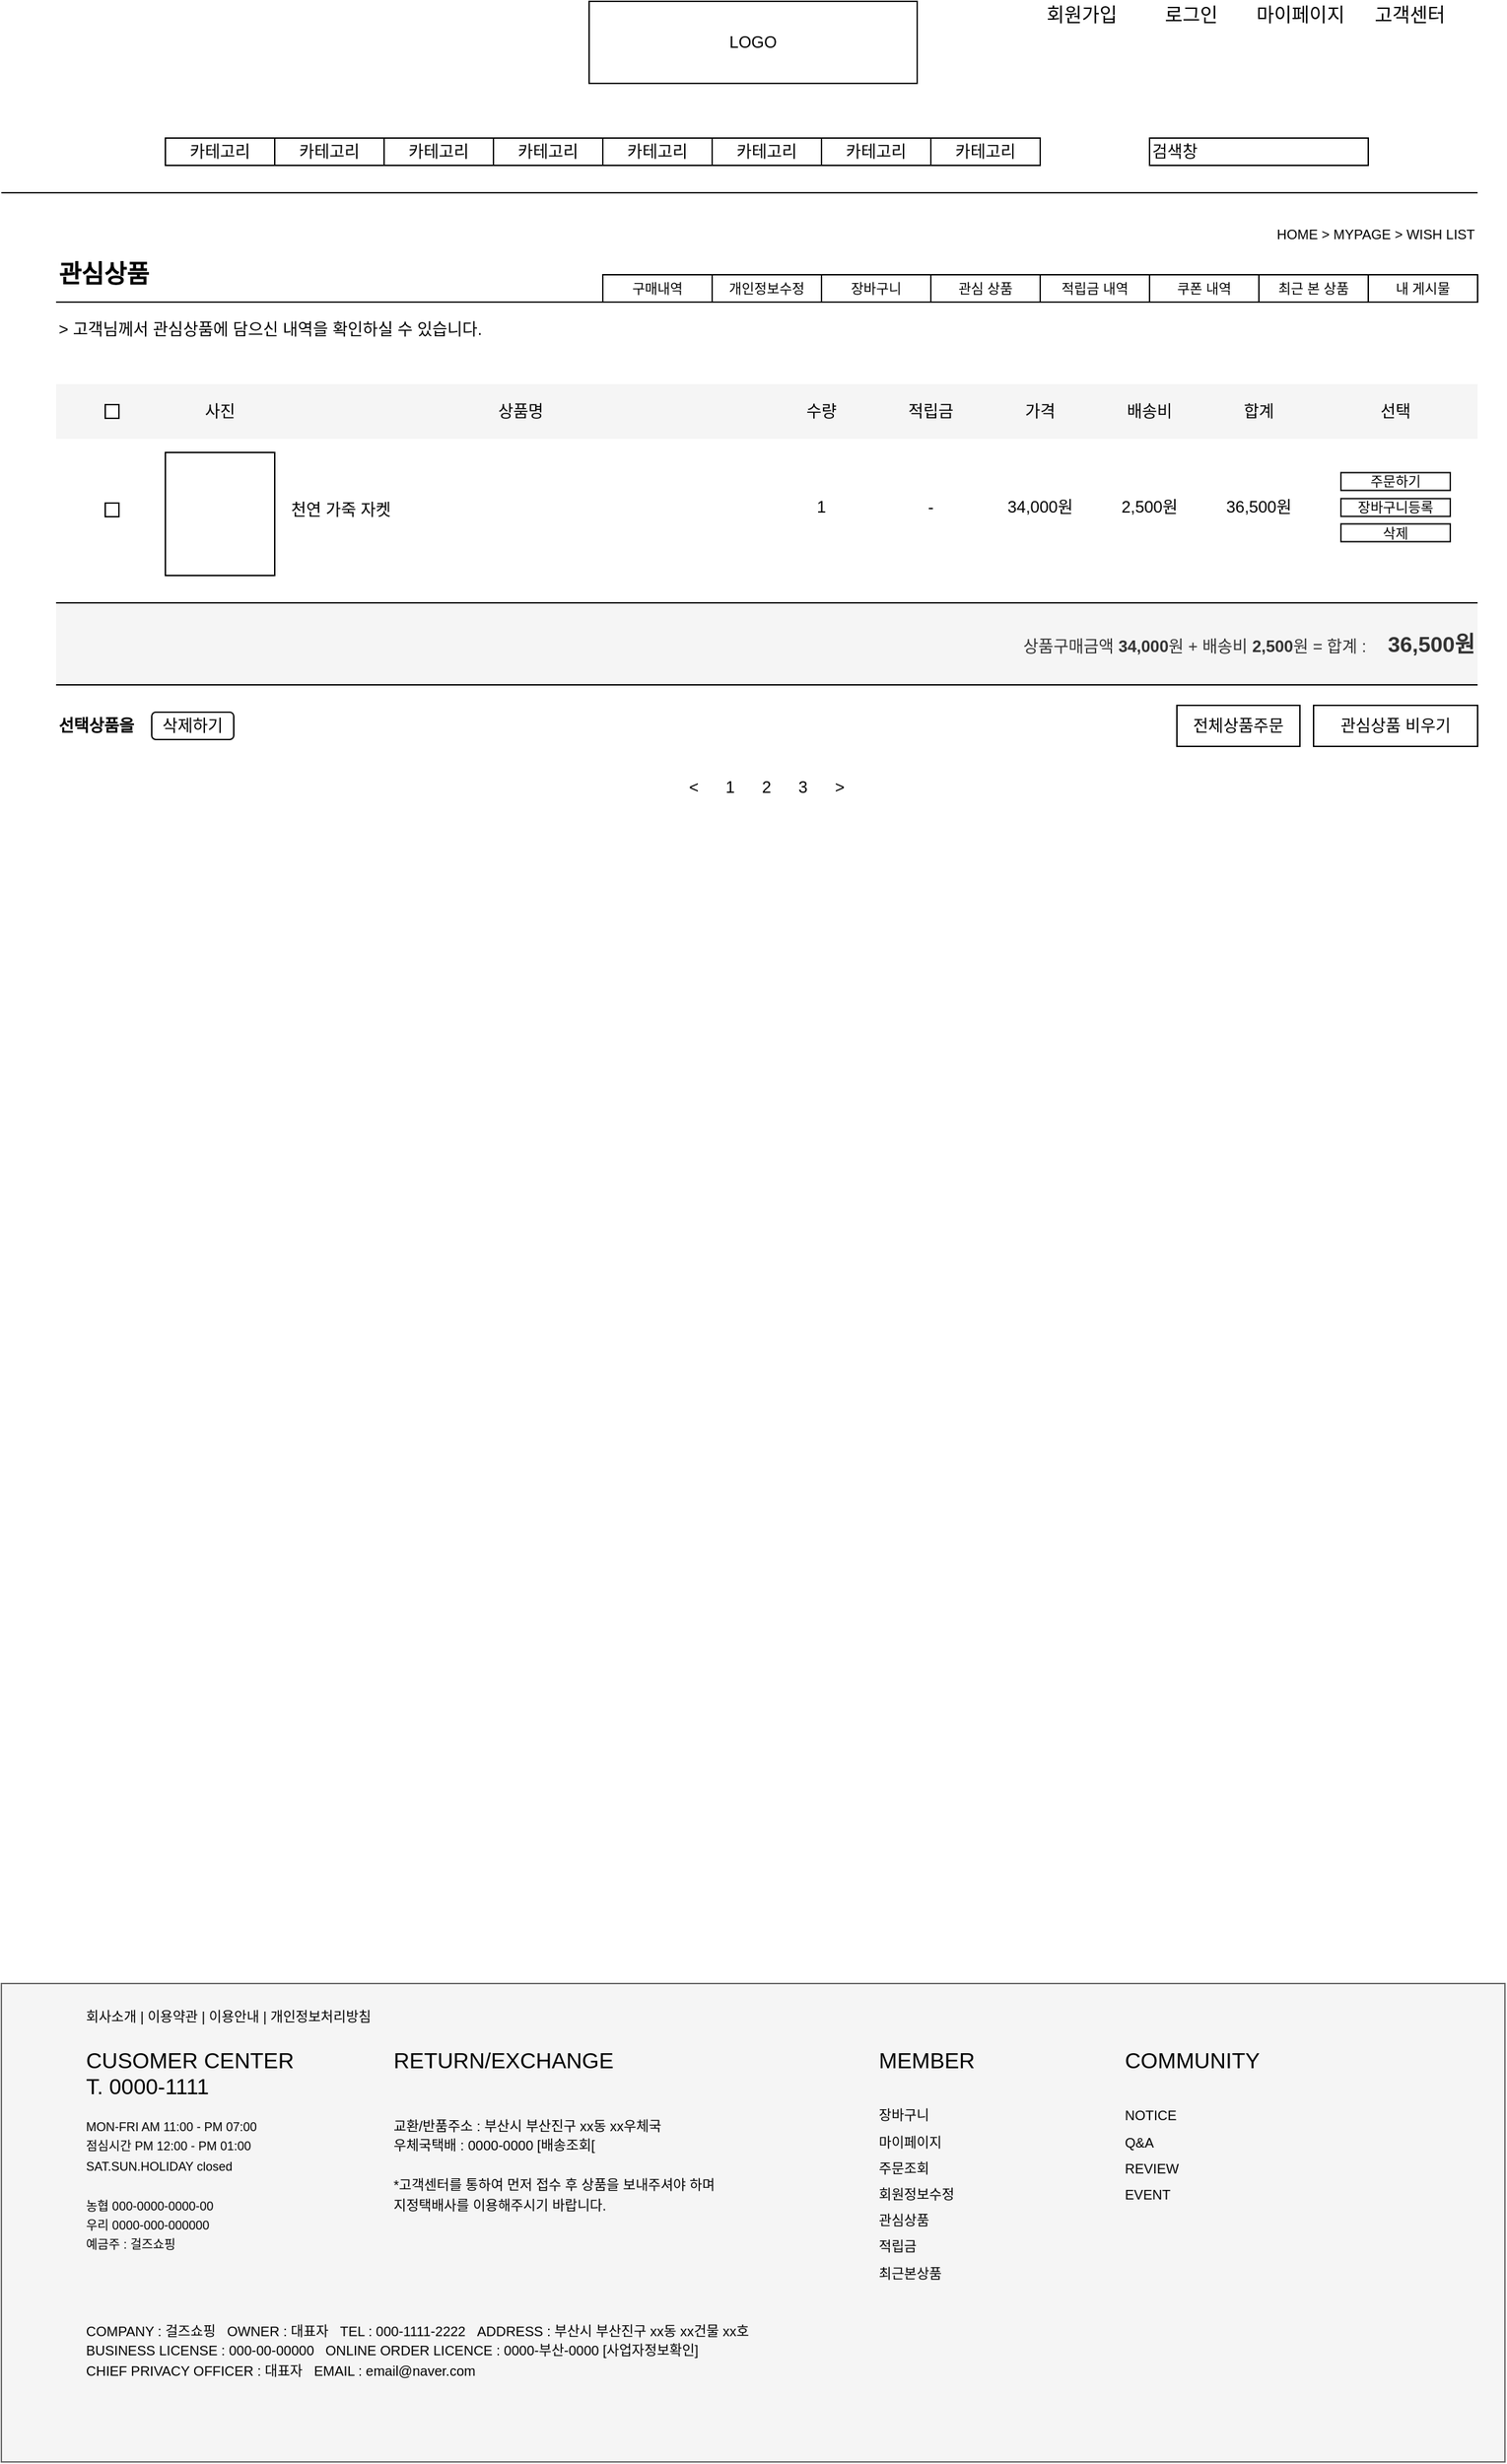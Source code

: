 <mxfile version="20.8.20" type="device"><diagram name="Page-1" id="03018318-947c-dd8e-b7a3-06fadd420f32"><mxGraphModel dx="1195" dy="616" grid="1" gridSize="10" guides="1" tooltips="1" connect="1" arrows="1" fold="1" page="1" pageScale="1" pageWidth="1100" pageHeight="850" background="none" math="0" shadow="0"><root><mxCell id="0"/><mxCell id="1" parent="0"/><mxCell id="1_D58szgOboF152KA7kx-70" value="상품구매금액 &lt;b&gt;34,000&lt;/b&gt;원 + 배송비 &lt;b&gt;2,500&lt;/b&gt;원 = 합계 : &lt;span style=&quot;white-space: pre;&quot;&gt;&#9;&lt;/span&gt;&lt;b&gt;&lt;font style=&quot;font-size: 16px;&quot;&gt;36,500원&lt;/font&gt;&lt;/b&gt;" style="rounded=0;whiteSpace=wrap;html=1;shadow=0;glass=0;sketch=0;fontSize=12;fillColor=#f5f5f5;strokeColor=none;fontColor=#333333;align=right;" vertex="1" parent="1"><mxGeometry x="40" y="480" width="1040" height="60" as="geometry"/></mxCell><mxCell id="1_D58szgOboF152KA7kx-69" value="선택상품을" style="rounded=0;whiteSpace=wrap;html=1;shadow=0;glass=0;sketch=0;fontSize=12;fillColor=none;strokeColor=none;fontStyle=1;align=left;" vertex="1" parent="1"><mxGeometry x="40" y="550" width="470" height="40" as="geometry"/></mxCell><mxCell id="677b7b8949515195-4" value="회원가입" style="text;html=1;points=[];align=center;verticalAlign=top;spacingTop=-4;fontSize=14;fontFamily=Verdana" parent="1" vertex="1"><mxGeometry x="760" y="40" width="60" height="20" as="geometry"/></mxCell><mxCell id="677b7b8949515195-5" value="로그인" style="text;html=1;points=[];align=center;verticalAlign=top;spacingTop=-4;fontSize=14;fontFamily=Verdana" parent="1" vertex="1"><mxGeometry x="840" y="40" width="60" height="20" as="geometry"/></mxCell><mxCell id="677b7b8949515195-6" value="마이페이지" style="text;html=1;points=[];align=center;verticalAlign=top;spacingTop=-4;fontSize=14;fontFamily=Verdana" parent="1" vertex="1"><mxGeometry x="920" y="40" width="60" height="20" as="geometry"/></mxCell><mxCell id="677b7b8949515195-7" value="고객센터" style="text;html=1;points=[];align=center;verticalAlign=top;spacingTop=-4;fontSize=14;fontFamily=Verdana" parent="1" vertex="1"><mxGeometry x="1000" y="40" width="60" height="20" as="geometry"/></mxCell><mxCell id="tAWyXZQAekTBP1LmAkg3-1" value="LOGO" style="rounded=0;whiteSpace=wrap;html=1;" parent="1" vertex="1"><mxGeometry x="430" y="40" width="240" height="60" as="geometry"/></mxCell><mxCell id="tAWyXZQAekTBP1LmAkg3-4" value="카테고리" style="rounded=0;whiteSpace=wrap;html=1;fillColor=none;" parent="1" vertex="1"><mxGeometry x="120" y="140" width="80" height="20" as="geometry"/></mxCell><mxCell id="tAWyXZQAekTBP1LmAkg3-5" value="카테고리" style="rounded=0;whiteSpace=wrap;html=1;fillColor=none;" parent="1" vertex="1"><mxGeometry x="200" y="140" width="80" height="20" as="geometry"/></mxCell><mxCell id="tAWyXZQAekTBP1LmAkg3-7" value="카테고리" style="rounded=0;whiteSpace=wrap;html=1;fillColor=none;" parent="1" vertex="1"><mxGeometry x="360" y="140" width="80" height="20" as="geometry"/></mxCell><mxCell id="tAWyXZQAekTBP1LmAkg3-8" value="카테고리" style="rounded=0;whiteSpace=wrap;html=1;fillColor=none;" parent="1" vertex="1"><mxGeometry x="280" y="140" width="80" height="20" as="geometry"/></mxCell><mxCell id="tAWyXZQAekTBP1LmAkg3-9" value="카테고리" style="rounded=0;whiteSpace=wrap;html=1;fillColor=none;" parent="1" vertex="1"><mxGeometry x="680" y="140" width="80" height="20" as="geometry"/></mxCell><mxCell id="tAWyXZQAekTBP1LmAkg3-10" value="카테고리" style="rounded=0;whiteSpace=wrap;html=1;fillColor=none;" parent="1" vertex="1"><mxGeometry x="600" y="140" width="80" height="20" as="geometry"/></mxCell><mxCell id="tAWyXZQAekTBP1LmAkg3-11" value="카테고리" style="rounded=0;whiteSpace=wrap;html=1;fillColor=none;" parent="1" vertex="1"><mxGeometry x="520" y="140" width="80" height="20" as="geometry"/></mxCell><mxCell id="tAWyXZQAekTBP1LmAkg3-12" value="카테고리" style="rounded=0;whiteSpace=wrap;html=1;fillColor=none;" parent="1" vertex="1"><mxGeometry x="440" y="140" width="80" height="20" as="geometry"/></mxCell><mxCell id="tAWyXZQAekTBP1LmAkg3-13" value="검색창" style="rounded=0;whiteSpace=wrap;html=1;fillColor=none;align=left;" parent="1" vertex="1"><mxGeometry x="840" y="140" width="160" height="20" as="geometry"/></mxCell><mxCell id="tAWyXZQAekTBP1LmAkg3-43" value="" style="endArrow=none;html=1;rounded=0;" parent="1" edge="1"><mxGeometry width="50" height="50" relative="1" as="geometry"><mxPoint y="180" as="sourcePoint"/><mxPoint x="1080" y="180" as="targetPoint"/></mxGeometry></mxCell><mxCell id="YVRWN7XT4B0xnGiOb3B0-42" value="" style="rounded=0;whiteSpace=wrap;html=1;strokeColor=#666666;fillColor=#f5f5f5;fontColor=#333333;" parent="1" vertex="1"><mxGeometry y="1490" width="1100" height="350" as="geometry"/></mxCell><mxCell id="YVRWN7XT4B0xnGiOb3B0-43" value="&lt;font style=&quot;font-size: 9px;&quot;&gt;MON-FRI AM 11:00 - PM 07:00&lt;br style=&quot;font-size: 9px;&quot;&gt;점심시간 PM 12:00 - PM 01:00&lt;br style=&quot;font-size: 9px;&quot;&gt;SAT.SUN.HOLIDAY closed&lt;br style=&quot;font-size: 9px;&quot;&gt;&lt;br style=&quot;font-size: 9px;&quot;&gt;농협 000-0000-0000-00&lt;br style=&quot;font-size: 9px;&quot;&gt;우리 0000-000-000000&lt;br style=&quot;font-size: 9px;&quot;&gt;예금주 : 걸즈쇼핑&lt;/font&gt;" style="rounded=0;whiteSpace=wrap;html=1;strokeColor=none;fillColor=none;align=left;verticalAlign=top;" parent="1" vertex="1"><mxGeometry x="60" y="1580" width="190" height="140" as="geometry"/></mxCell><mxCell id="YVRWN7XT4B0xnGiOb3B0-44" value="&lt;span style=&quot;font-size: 10px;&quot;&gt;교환/반품주소 : 부산시 부산진구 xx동 xx우체국&lt;br&gt;우체국택배 : 0000-0000 [배송조회[&lt;br&gt;&lt;br&gt;*고객센터를 통하여 먼저 접수 후 상품을 보내주셔야 하며&lt;br&gt;지정택배사를 이용해주시기 바랍니다.&lt;br style=&quot;&quot;&gt;&lt;/span&gt;" style="rounded=0;whiteSpace=wrap;html=1;strokeColor=none;fillColor=none;align=left;verticalAlign=top;" parent="1" vertex="1"><mxGeometry x="285" y="1580" width="335" height="120" as="geometry"/></mxCell><mxCell id="YVRWN7XT4B0xnGiOb3B0-45" value="CUSOMER CENTER&lt;br style=&quot;border-color: var(--border-color); font-size: 16px;&quot;&gt;&lt;span style=&quot;font-size: 16px;&quot;&gt;T. 0000-1111&lt;/span&gt;" style="rounded=0;whiteSpace=wrap;html=1;fontSize=16;fillColor=none;strokeColor=none;align=left;verticalAlign=top;" parent="1" vertex="1"><mxGeometry x="60" y="1530" width="200" height="50" as="geometry"/></mxCell><mxCell id="YVRWN7XT4B0xnGiOb3B0-46" value="RETURN/EXCHANGE" style="rounded=0;whiteSpace=wrap;html=1;fontSize=16;fillColor=none;strokeColor=none;align=left;verticalAlign=top;" parent="1" vertex="1"><mxGeometry x="285" y="1530" width="200" height="50" as="geometry"/></mxCell><mxCell id="YVRWN7XT4B0xnGiOb3B0-48" value="MEMBER&lt;br&gt;&lt;br&gt;&lt;font style=&quot;font-size: 10px;&quot;&gt;장바구니&lt;br&gt;마이페이지&lt;br&gt;주문조회&lt;br&gt;회원정보수정&lt;br&gt;관심상품&lt;br&gt;적립금&lt;br&gt;최근본상품&lt;/font&gt;" style="rounded=0;whiteSpace=wrap;html=1;fontSize=16;fillColor=none;strokeColor=none;align=left;verticalAlign=top;" parent="1" vertex="1"><mxGeometry x="640" y="1530" width="200" height="50" as="geometry"/></mxCell><mxCell id="YVRWN7XT4B0xnGiOb3B0-49" value="COMMUNITY&lt;br&gt;&lt;br&gt;&lt;font style=&quot;font-size: 10px;&quot;&gt;NOTICE&lt;br&gt;Q&amp;amp;A&lt;br&gt;REVIEW&lt;br&gt;EVENT&lt;/font&gt;" style="rounded=0;whiteSpace=wrap;html=1;fontSize=16;fillColor=none;strokeColor=none;align=left;verticalAlign=top;" parent="1" vertex="1"><mxGeometry x="820" y="1530" width="200" height="50" as="geometry"/></mxCell><mxCell id="YVRWN7XT4B0xnGiOb3B0-50" value="&lt;span style=&quot;font-size: 10px;&quot;&gt;COMPANY : 걸즈쇼핑&amp;nbsp; &amp;nbsp;OWNER : 대표자&amp;nbsp; &amp;nbsp;TEL : 000-1111-2222&amp;nbsp; &amp;nbsp;ADDRESS : 부산시 부산진구 xx동 xx건물 xx호&lt;br&gt;BUSINESS LICENSE : 000-00-00000&amp;nbsp; &amp;nbsp;ONLINE ORDER LICENCE : 0000-부산-0000 [사업자정보확인]&lt;br&gt;CHIEF PRIVACY OFFICER : 대표자&amp;nbsp; &amp;nbsp;EMAIL : email@naver.com&lt;br style=&quot;&quot;&gt;&lt;/span&gt;" style="rounded=0;whiteSpace=wrap;html=1;strokeColor=none;fillColor=none;align=left;verticalAlign=top;" parent="1" vertex="1"><mxGeometry x="60" y="1730" width="770" height="60" as="geometry"/></mxCell><mxCell id="YVRWN7XT4B0xnGiOb3B0-51" value="&lt;div style=&quot;&quot;&gt;&lt;span style=&quot;font-size: 10px; background-color: initial;&quot;&gt;회사소개 | 이용약관 | 이용안내 | 개인정보처리방침&lt;/span&gt;&lt;/div&gt;" style="rounded=0;whiteSpace=wrap;html=1;strokeColor=none;fillColor=none;align=left;verticalAlign=top;" parent="1" vertex="1"><mxGeometry x="60" y="1500" width="1040" height="120" as="geometry"/></mxCell><mxCell id="_u6w3v2O0VIGlpJXjt6S-1" value="HOME &amp;gt; MYPAGE &amp;gt; WISH LIST" style="rounded=0;whiteSpace=wrap;html=1;fontSize=10;fillColor=none;strokeColor=none;align=right;" parent="1" vertex="1"><mxGeometry x="840" y="200" width="240" height="20" as="geometry"/></mxCell><mxCell id="1_D58szgOboF152KA7kx-28" value="내 게시물" style="rounded=0;whiteSpace=wrap;html=1;shadow=0;glass=0;sketch=0;fontSize=10;fillColor=none;" vertex="1" parent="1"><mxGeometry x="1000" y="240" width="80" height="20" as="geometry"/></mxCell><mxCell id="1_D58szgOboF152KA7kx-29" value="최근 본 상품" style="rounded=0;whiteSpace=wrap;html=1;shadow=0;glass=0;sketch=0;fontSize=10;fillColor=none;" vertex="1" parent="1"><mxGeometry x="920" y="240" width="80" height="20" as="geometry"/></mxCell><mxCell id="1_D58szgOboF152KA7kx-30" value="쿠폰 내역" style="rounded=0;whiteSpace=wrap;html=1;shadow=0;glass=0;sketch=0;fontSize=10;fillColor=none;" vertex="1" parent="1"><mxGeometry x="840" y="240" width="80" height="20" as="geometry"/></mxCell><mxCell id="1_D58szgOboF152KA7kx-31" value="적립금 내역" style="rounded=0;whiteSpace=wrap;html=1;shadow=0;glass=0;sketch=0;fontSize=10;fillColor=none;" vertex="1" parent="1"><mxGeometry x="760" y="240" width="80" height="20" as="geometry"/></mxCell><mxCell id="1_D58szgOboF152KA7kx-32" value="관심 상품" style="rounded=0;whiteSpace=wrap;html=1;shadow=0;glass=0;sketch=0;fontSize=10;fillColor=none;" vertex="1" parent="1"><mxGeometry x="680" y="240" width="80" height="20" as="geometry"/></mxCell><mxCell id="1_D58szgOboF152KA7kx-33" value="장바구니" style="rounded=0;whiteSpace=wrap;html=1;shadow=0;glass=0;sketch=0;fontSize=10;fillColor=none;" vertex="1" parent="1"><mxGeometry x="600" y="240" width="80" height="20" as="geometry"/></mxCell><mxCell id="1_D58szgOboF152KA7kx-34" value="개인정보수정" style="rounded=0;whiteSpace=wrap;html=1;shadow=0;glass=0;sketch=0;fontSize=10;fillColor=none;" vertex="1" parent="1"><mxGeometry x="520" y="240" width="80" height="20" as="geometry"/></mxCell><mxCell id="1_D58szgOboF152KA7kx-35" value="구매내역" style="rounded=0;whiteSpace=wrap;html=1;shadow=0;glass=0;sketch=0;fontSize=10;fillColor=none;" vertex="1" parent="1"><mxGeometry x="440" y="240" width="80" height="20" as="geometry"/></mxCell><mxCell id="1_D58szgOboF152KA7kx-36" value="" style="endArrow=none;html=1;rounded=0;fontSize=10;entryX=0;entryY=0.75;entryDx=0;entryDy=0;" edge="1" parent="1"><mxGeometry width="50" height="50" relative="1" as="geometry"><mxPoint x="40" y="260" as="sourcePoint"/><mxPoint x="440" y="260" as="targetPoint"/></mxGeometry></mxCell><mxCell id="1_D58szgOboF152KA7kx-37" value="관심상품" style="rounded=0;whiteSpace=wrap;html=1;shadow=0;glass=0;sketch=0;fontSize=18;fillColor=none;strokeColor=none;fontStyle=1;align=left;" vertex="1" parent="1"><mxGeometry x="40" y="220" width="120" height="40" as="geometry"/></mxCell><mxCell id="1_D58szgOboF152KA7kx-38" value="&amp;gt; 고객님께서 관심상품에 담으신 내역을 확인하실 수 있습니다." style="rounded=0;whiteSpace=wrap;html=1;shadow=0;glass=0;sketch=0;fontSize=12;fillColor=none;strokeColor=none;fontStyle=0;align=left;" vertex="1" parent="1"><mxGeometry x="40" y="260" width="470" height="40" as="geometry"/></mxCell><mxCell id="1_D58szgOboF152KA7kx-40" value="" style="rounded=0;whiteSpace=wrap;html=1;shadow=0;glass=0;sketch=0;fontSize=10;fillColor=#f5f5f5;strokeColor=none;fontColor=#333333;" vertex="1" parent="1"><mxGeometry x="40" y="320" width="1040" height="40" as="geometry"/></mxCell><mxCell id="1_D58szgOboF152KA7kx-42" value="사진" style="rounded=0;whiteSpace=wrap;html=1;shadow=0;glass=0;sketch=0;fontSize=12;fillColor=none;strokeColor=none;" vertex="1" parent="1"><mxGeometry x="120" y="330" width="80" height="20" as="geometry"/></mxCell><mxCell id="1_D58szgOboF152KA7kx-43" value="상품명" style="rounded=0;whiteSpace=wrap;html=1;shadow=0;glass=0;sketch=0;fontSize=12;fillColor=none;strokeColor=none;" vertex="1" parent="1"><mxGeometry x="200" y="330" width="360" height="20" as="geometry"/></mxCell><mxCell id="1_D58szgOboF152KA7kx-44" value="수량" style="rounded=0;whiteSpace=wrap;html=1;shadow=0;glass=0;sketch=0;fontSize=12;fillColor=none;strokeColor=none;" vertex="1" parent="1"><mxGeometry x="560" y="330" width="80" height="20" as="geometry"/></mxCell><mxCell id="1_D58szgOboF152KA7kx-45" value="적립금" style="rounded=0;whiteSpace=wrap;html=1;shadow=0;glass=0;sketch=0;fontSize=12;fillColor=none;strokeColor=none;" vertex="1" parent="1"><mxGeometry x="640" y="330" width="80" height="20" as="geometry"/></mxCell><mxCell id="1_D58szgOboF152KA7kx-46" value="가격" style="rounded=0;whiteSpace=wrap;html=1;shadow=0;glass=0;sketch=0;fontSize=12;fillColor=none;strokeColor=none;" vertex="1" parent="1"><mxGeometry x="720" y="330" width="80" height="20" as="geometry"/></mxCell><mxCell id="1_D58szgOboF152KA7kx-47" value="배송비" style="rounded=0;whiteSpace=wrap;html=1;shadow=0;glass=0;sketch=0;fontSize=12;fillColor=none;strokeColor=none;" vertex="1" parent="1"><mxGeometry x="800" y="330" width="80" height="20" as="geometry"/></mxCell><mxCell id="1_D58szgOboF152KA7kx-48" value="합계" style="rounded=0;whiteSpace=wrap;html=1;shadow=0;glass=0;sketch=0;fontSize=12;fillColor=none;strokeColor=none;" vertex="1" parent="1"><mxGeometry x="880" y="330" width="80" height="20" as="geometry"/></mxCell><mxCell id="1_D58szgOboF152KA7kx-49" value="선택" style="rounded=0;whiteSpace=wrap;html=1;shadow=0;glass=0;sketch=0;fontSize=12;fillColor=none;strokeColor=none;" vertex="1" parent="1"><mxGeometry x="960" y="330" width="120" height="20" as="geometry"/></mxCell><mxCell id="1_D58szgOboF152KA7kx-51" value="" style="rounded=0;whiteSpace=wrap;html=1;shadow=0;glass=0;sketch=0;fontSize=12;" vertex="1" parent="1"><mxGeometry x="76" y="335" width="10" height="10" as="geometry"/></mxCell><mxCell id="1_D58szgOboF152KA7kx-52" value="" style="rounded=0;whiteSpace=wrap;html=1;shadow=0;glass=0;sketch=0;fontSize=12;fillColor=none;strokeColor=none;" vertex="1" parent="1"><mxGeometry x="40" y="360" width="80" height="100" as="geometry"/></mxCell><mxCell id="1_D58szgOboF152KA7kx-53" value="" style="rounded=0;whiteSpace=wrap;html=1;shadow=0;glass=0;sketch=0;fontSize=12;fillColor=default;" vertex="1" parent="1"><mxGeometry x="120" y="370" width="80" height="90" as="geometry"/></mxCell><mxCell id="1_D58szgOboF152KA7kx-54" value="천연 가죽 자켓" style="rounded=0;whiteSpace=wrap;html=1;shadow=0;glass=0;sketch=0;fontSize=12;fillColor=none;align=left;strokeColor=none;" vertex="1" parent="1"><mxGeometry x="210" y="362" width="340" height="100" as="geometry"/></mxCell><mxCell id="1_D58szgOboF152KA7kx-55" value="1" style="rounded=0;whiteSpace=wrap;html=1;shadow=0;glass=0;sketch=0;fontSize=12;fillColor=none;strokeColor=none;" vertex="1" parent="1"><mxGeometry x="560" y="360" width="80" height="100" as="geometry"/></mxCell><mxCell id="1_D58szgOboF152KA7kx-57" value="-" style="rounded=0;whiteSpace=wrap;html=1;shadow=0;glass=0;sketch=0;fontSize=12;fillColor=none;strokeColor=none;" vertex="1" parent="1"><mxGeometry x="640" y="360" width="80" height="100" as="geometry"/></mxCell><mxCell id="1_D58szgOboF152KA7kx-58" value="2,500원" style="rounded=0;whiteSpace=wrap;html=1;shadow=0;glass=0;sketch=0;fontSize=12;fillColor=none;strokeColor=none;" vertex="1" parent="1"><mxGeometry x="800" y="360" width="80" height="100" as="geometry"/></mxCell><mxCell id="1_D58szgOboF152KA7kx-59" value="34,000원" style="rounded=0;whiteSpace=wrap;html=1;shadow=0;glass=0;sketch=0;fontSize=12;fillColor=none;strokeColor=none;" vertex="1" parent="1"><mxGeometry x="720" y="360" width="80" height="100" as="geometry"/></mxCell><mxCell id="1_D58szgOboF152KA7kx-60" value="36,500원" style="rounded=0;whiteSpace=wrap;html=1;shadow=0;glass=0;sketch=0;fontSize=12;fillColor=none;strokeColor=none;" vertex="1" parent="1"><mxGeometry x="880" y="360" width="80" height="100" as="geometry"/></mxCell><mxCell id="1_D58szgOboF152KA7kx-61" value="장바구니등록" style="rounded=0;whiteSpace=wrap;html=1;shadow=0;glass=0;sketch=0;fontSize=10;fillColor=default;" vertex="1" parent="1"><mxGeometry x="980" y="403.75" width="80" height="13" as="geometry"/></mxCell><mxCell id="1_D58szgOboF152KA7kx-62" value="" style="rounded=0;whiteSpace=wrap;html=1;shadow=0;glass=0;sketch=0;fontSize=12;" vertex="1" parent="1"><mxGeometry x="76" y="407" width="10" height="10" as="geometry"/></mxCell><mxCell id="1_D58szgOboF152KA7kx-63" value="삭제" style="rounded=0;whiteSpace=wrap;html=1;shadow=0;glass=0;sketch=0;fontSize=10;fillColor=default;" vertex="1" parent="1"><mxGeometry x="980" y="422.25" width="80" height="13" as="geometry"/></mxCell><mxCell id="1_D58szgOboF152KA7kx-64" value="" style="endArrow=none;html=1;rounded=0;fontSize=10;" edge="1" parent="1"><mxGeometry width="50" height="50" relative="1" as="geometry"><mxPoint x="1080" y="480" as="sourcePoint"/><mxPoint x="40" y="480" as="targetPoint"/></mxGeometry></mxCell><mxCell id="1_D58szgOboF152KA7kx-66" value="관심상품 비우기" style="rounded=0;whiteSpace=wrap;html=1;shadow=0;glass=0;sketch=0;fontSize=12;fillColor=none;" vertex="1" parent="1"><mxGeometry x="960" y="555" width="120" height="30" as="geometry"/></mxCell><mxCell id="1_D58szgOboF152KA7kx-67" value="전체상품주문" style="rounded=0;whiteSpace=wrap;html=1;shadow=0;glass=0;sketch=0;fontSize=12;fillColor=none;" vertex="1" parent="1"><mxGeometry x="860" y="555" width="90" height="30" as="geometry"/></mxCell><mxCell id="1_D58szgOboF152KA7kx-68" value="삭제하기" style="rounded=1;whiteSpace=wrap;html=1;shadow=0;glass=0;sketch=0;fontSize=12;fillColor=none;" vertex="1" parent="1"><mxGeometry x="110" y="560" width="60" height="20" as="geometry"/></mxCell><mxCell id="1_D58szgOboF152KA7kx-71" value="" style="endArrow=none;html=1;rounded=0;fontSize=10;" edge="1" parent="1"><mxGeometry width="50" height="50" relative="1" as="geometry"><mxPoint x="1080" y="540" as="sourcePoint"/><mxPoint x="40" y="540" as="targetPoint"/></mxGeometry></mxCell><mxCell id="1_D58szgOboF152KA7kx-78" value="주문하기" style="rounded=0;whiteSpace=wrap;html=1;shadow=0;glass=0;sketch=0;fontSize=10;fillColor=default;" vertex="1" parent="1"><mxGeometry x="980" y="384.75" width="80" height="13" as="geometry"/></mxCell><mxCell id="1_D58szgOboF152KA7kx-81" value="&amp;lt;&lt;span style=&quot;white-space: pre;&quot;&gt;&#9;&lt;/span&gt;1&lt;span style=&quot;white-space: pre;&quot;&gt;&#9;&lt;/span&gt;2&lt;span style=&quot;white-space: pre;&quot;&gt;&#9;&lt;/span&gt;3&lt;span style=&quot;white-space: pre;&quot;&gt;&#9;&lt;/span&gt;&amp;gt;" style="rounded=0;whiteSpace=wrap;html=1;shadow=0;glass=0;sketch=0;fontSize=12;fillColor=none;strokeColor=none;" vertex="1" parent="1"><mxGeometry x="40" y="600" width="1040" height="30" as="geometry"/></mxCell></root></mxGraphModel></diagram></mxfile>